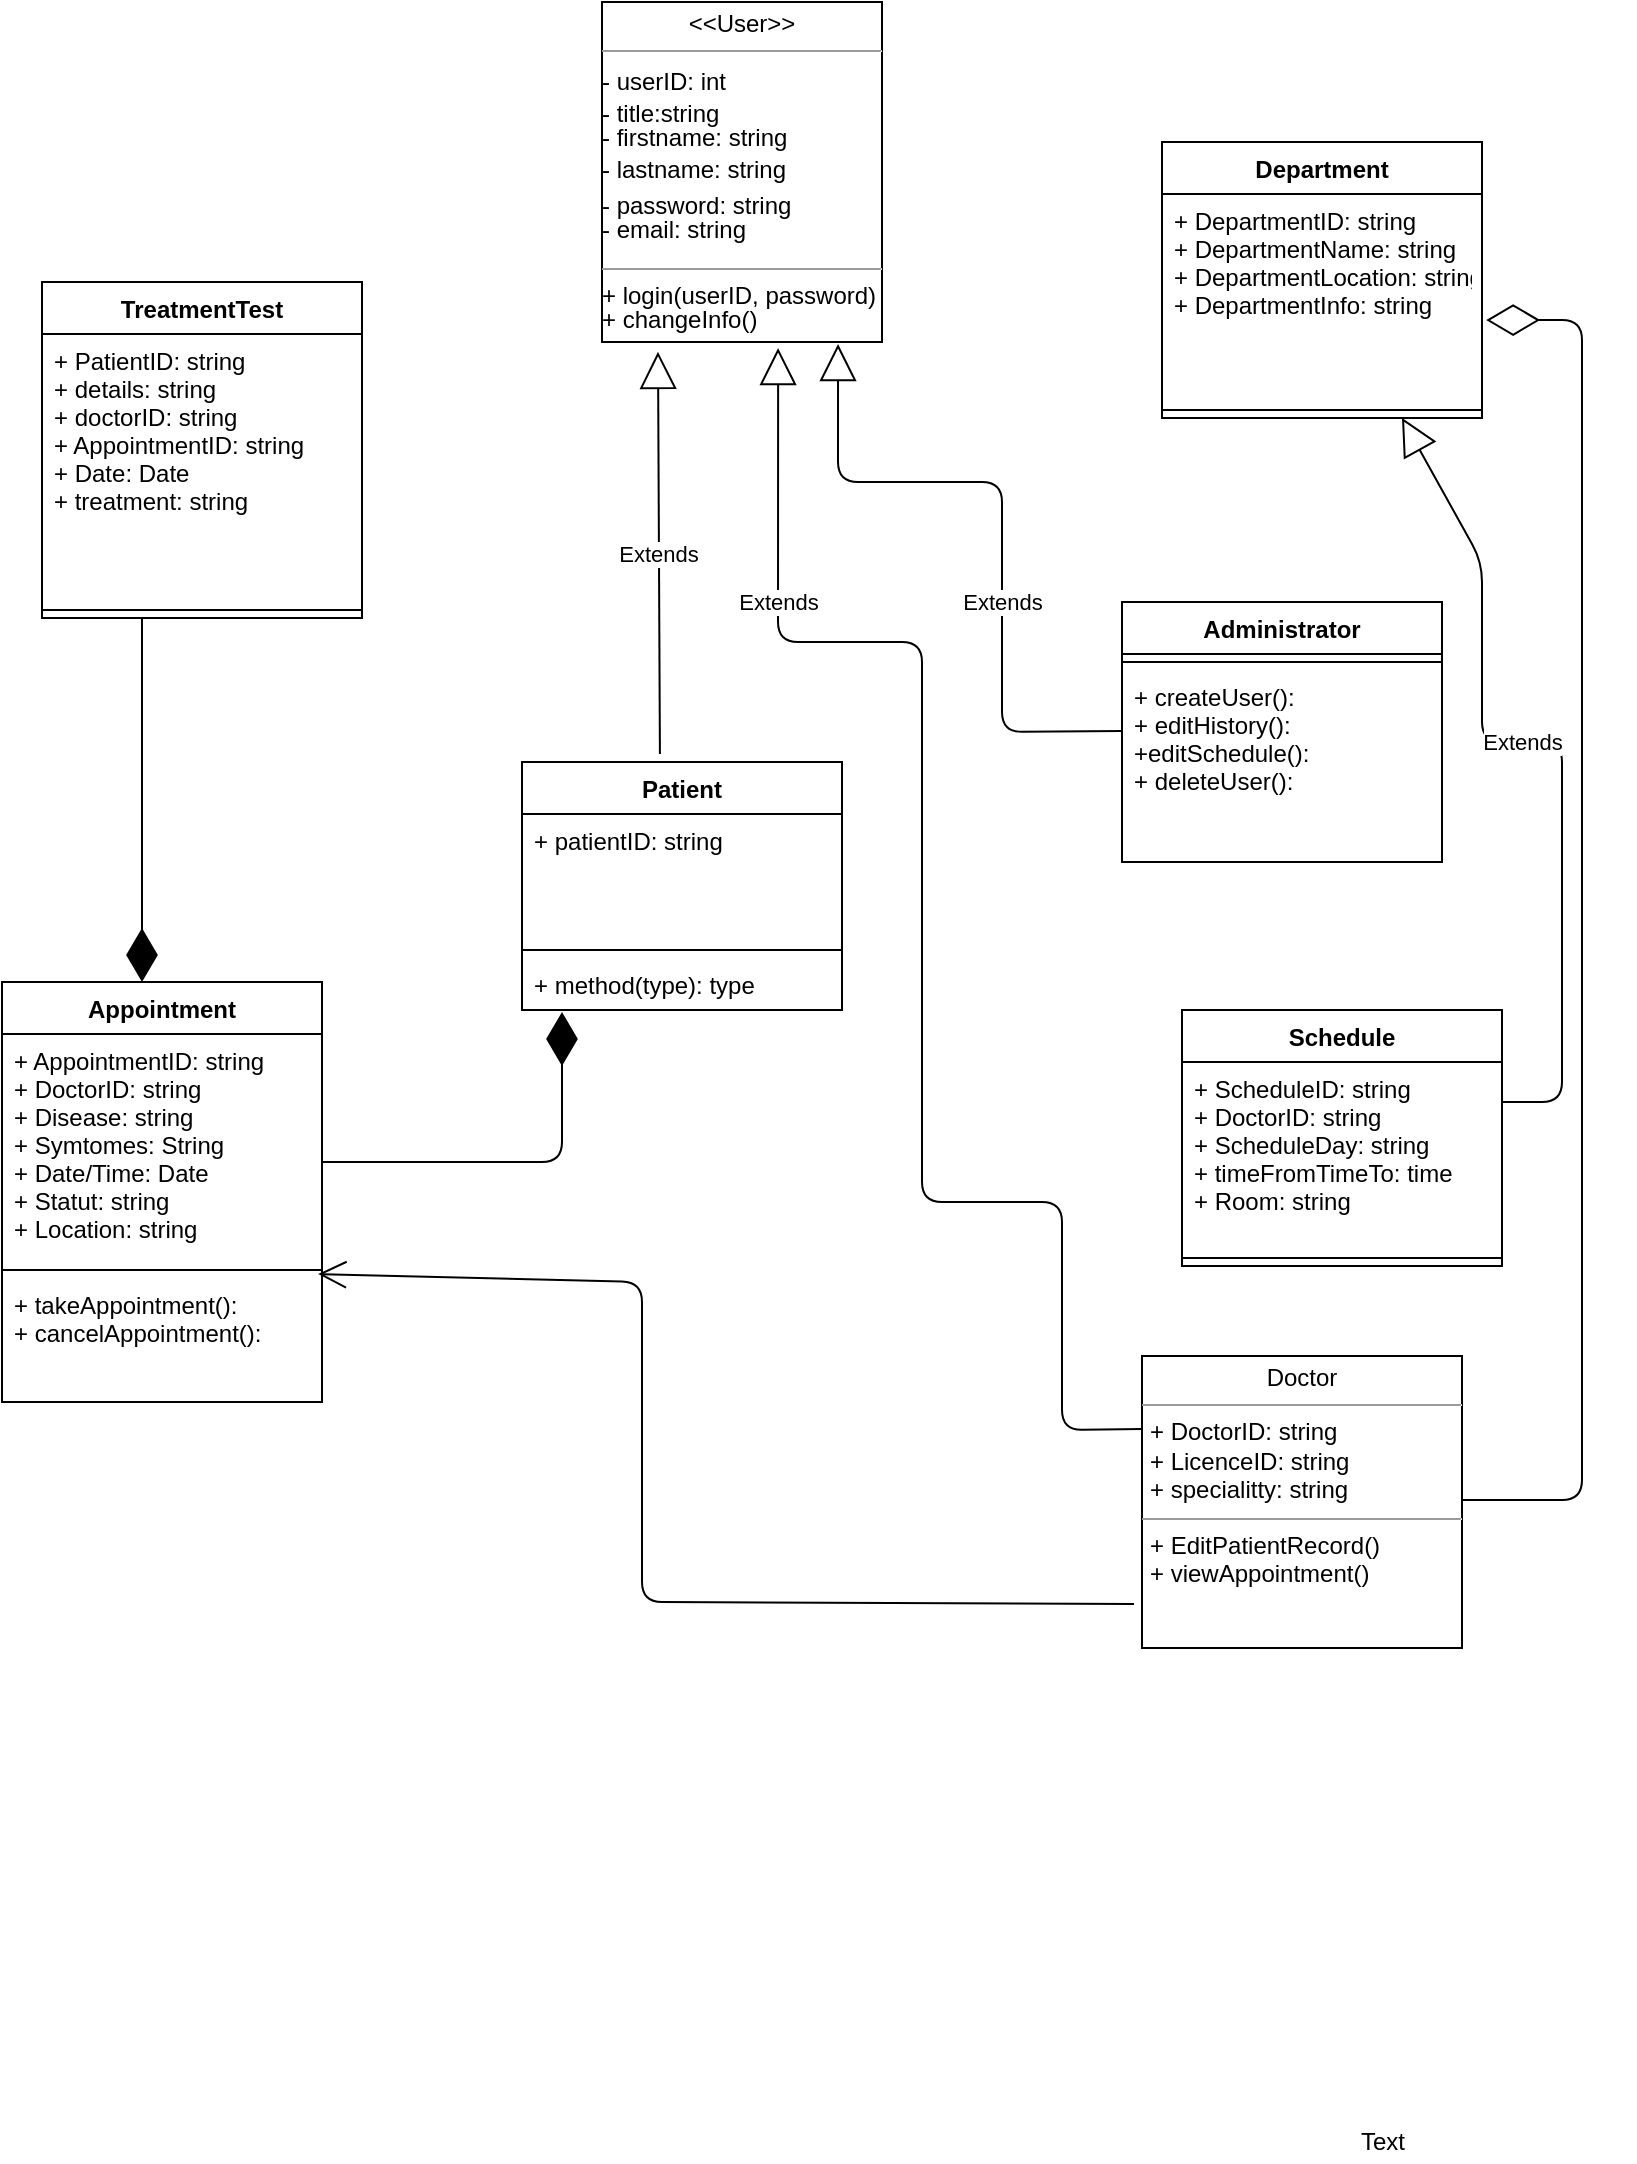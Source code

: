<mxfile version="14.9.9" type="github">
  <diagram id="Xd4-m33NYRQMTFhYry9B" name="Page-1">
    <mxGraphModel dx="868" dy="1595" grid="1" gridSize="10" guides="1" tooltips="1" connect="1" arrows="1" fold="1" page="1" pageScale="1" pageWidth="850" pageHeight="1100" math="0" shadow="0">
      <root>
        <mxCell id="0" />
        <mxCell id="1" parent="0" />
        <mxCell id="VfjuC-JVgPT5PHDGl36w-2" value="&lt;p style=&quot;margin: 0px ; margin-top: 4px ; text-align: center&quot;&gt;&amp;lt;&amp;lt;User&amp;gt;&amp;gt;&lt;br&gt;&lt;/p&gt;&lt;hr size=&quot;1&quot;&gt;&lt;div style=&quot;height: 2px&quot;&gt;&amp;nbsp;&lt;br&gt;&lt;/div&gt;&lt;div style=&quot;height: 2px&quot;&gt;- userID: int&lt;/div&gt;&lt;div style=&quot;height: 2px&quot;&gt;&lt;br&gt;&lt;/div&gt;&lt;div style=&quot;height: 2px&quot;&gt;&lt;br&gt;&lt;/div&gt;&lt;div style=&quot;height: 2px&quot;&gt;&lt;br&gt;&lt;/div&gt;&lt;div style=&quot;height: 2px&quot;&gt;&lt;br&gt;&lt;/div&gt;&lt;div style=&quot;height: 2px&quot;&gt;&lt;br&gt;&lt;/div&gt;&lt;div style=&quot;height: 2px&quot;&gt;&lt;br&gt;&lt;/div&gt;&lt;div style=&quot;height: 2px&quot;&gt;&lt;br&gt;&lt;/div&gt;&lt;div style=&quot;height: 2px&quot;&gt;- title:string&lt;/div&gt;&lt;div style=&quot;height: 2px&quot;&gt;&lt;br&gt;&lt;/div&gt;&lt;div style=&quot;height: 2px&quot;&gt;&lt;br&gt;&lt;/div&gt;&lt;div style=&quot;height: 2px&quot;&gt;&lt;br&gt;&lt;/div&gt;&lt;div style=&quot;height: 2px&quot;&gt;&lt;br&gt;&lt;/div&gt;&lt;div style=&quot;height: 2px&quot;&gt;&lt;br&gt;&lt;/div&gt;&lt;div style=&quot;height: 2px&quot;&gt;- firstname: string&lt;/div&gt;&lt;div style=&quot;height: 2px&quot;&gt;&lt;br&gt;&lt;/div&gt;&lt;div style=&quot;height: 2px&quot;&gt;&lt;br&gt;&lt;/div&gt;&lt;div style=&quot;height: 2px&quot;&gt;&lt;br&gt;&lt;/div&gt;&lt;div style=&quot;height: 2px&quot;&gt;&lt;br&gt;&lt;/div&gt;&lt;div style=&quot;height: 2px&quot;&gt;&lt;br&gt;&lt;/div&gt;&lt;div style=&quot;height: 2px&quot;&gt;&lt;br&gt;&lt;/div&gt;&lt;div style=&quot;height: 2px&quot;&gt;&amp;nbsp;&lt;br&gt;&lt;/div&gt;&lt;div style=&quot;height: 2px&quot;&gt;- lastname: string&lt;/div&gt;&lt;div style=&quot;height: 2px&quot;&gt;&lt;br&gt;&lt;/div&gt;&lt;div style=&quot;height: 2px&quot;&gt;&lt;br&gt;&lt;/div&gt;&lt;div style=&quot;height: 2px&quot;&gt;&lt;br&gt;&lt;/div&gt;&lt;div style=&quot;height: 2px&quot;&gt;&lt;br&gt;&lt;/div&gt;&lt;div style=&quot;height: 2px&quot;&gt;&lt;br&gt;&lt;/div&gt;&lt;div style=&quot;height: 2px&quot;&gt;&lt;br&gt;&lt;/div&gt;&lt;div style=&quot;height: 2px&quot;&gt;&amp;nbsp;&lt;br&gt;&lt;/div&gt;&lt;div style=&quot;height: 2px&quot;&gt;&amp;nbsp; &lt;br&gt;&lt;/div&gt;&lt;div style=&quot;height: 2px&quot;&gt;- password: string&lt;br&gt;&lt;/div&gt;&lt;div style=&quot;height: 2px&quot;&gt;&lt;br&gt;&lt;/div&gt;&lt;div style=&quot;height: 2px&quot;&gt;&lt;br&gt;&lt;/div&gt;&lt;div style=&quot;height: 2px&quot;&gt;&lt;br&gt;&lt;/div&gt;&lt;div style=&quot;height: 2px&quot;&gt;&lt;br&gt;&lt;/div&gt;&lt;div style=&quot;height: 2px&quot;&gt;&lt;br&gt;&lt;/div&gt;&lt;div style=&quot;height: 2px&quot;&gt;- email: string&lt;/div&gt;&lt;div style=&quot;height: 2px&quot;&gt;&lt;br&gt;&lt;/div&gt;&lt;div style=&quot;height: 2px&quot;&gt;&lt;br&gt;&lt;/div&gt;&lt;div style=&quot;height: 2px&quot;&gt;&lt;br&gt;&lt;/div&gt;&lt;div style=&quot;height: 2px&quot;&gt;&lt;br&gt;&lt;/div&gt;&lt;div style=&quot;height: 2px&quot;&gt;&lt;br&gt;&lt;/div&gt;&lt;div style=&quot;height: 2px&quot;&gt;&lt;br&gt;&lt;/div&gt;&lt;div style=&quot;height: 2px&quot;&gt;&lt;br&gt;&lt;/div&gt;&lt;div style=&quot;height: 2px&quot;&gt;&lt;br&gt;&lt;/div&gt;&lt;div style=&quot;height: 2px&quot;&gt;&lt;br&gt;&lt;/div&gt;&lt;hr size=&quot;1&quot;&gt;&lt;div style=&quot;height: 2px&quot;&gt;+ login(userID, password)&lt;/div&gt;&lt;div style=&quot;height: 2px&quot;&gt;&lt;br&gt;&lt;/div&gt;&lt;div style=&quot;height: 2px&quot;&gt;&lt;br&gt;&lt;/div&gt;&lt;div style=&quot;height: 2px&quot;&gt;&lt;br&gt;&lt;/div&gt;&lt;div style=&quot;height: 2px&quot;&gt;&lt;br&gt;&lt;/div&gt;&lt;div style=&quot;height: 2px&quot;&gt;&amp;nbsp;&lt;br&gt;&lt;/div&gt;&lt;div style=&quot;height: 2px&quot;&gt;+ changeInfo()&lt;br&gt;&lt;/div&gt;" style="verticalAlign=top;align=left;overflow=fill;fontSize=12;fontFamily=Helvetica;html=1;" vertex="1" parent="1">
          <mxGeometry x="320" y="-200" width="140" height="170" as="geometry" />
        </mxCell>
        <mxCell id="VfjuC-JVgPT5PHDGl36w-3" value="Patient" style="swimlane;fontStyle=1;align=center;verticalAlign=top;childLayout=stackLayout;horizontal=1;startSize=26;horizontalStack=0;resizeParent=1;resizeParentMax=0;resizeLast=0;collapsible=1;marginBottom=0;" vertex="1" parent="1">
          <mxGeometry x="280" y="180" width="160" height="124" as="geometry" />
        </mxCell>
        <mxCell id="VfjuC-JVgPT5PHDGl36w-4" value="+ patientID: string&#xa;" style="text;strokeColor=none;fillColor=none;align=left;verticalAlign=top;spacingLeft=4;spacingRight=4;overflow=hidden;rotatable=0;points=[[0,0.5],[1,0.5]];portConstraint=eastwest;" vertex="1" parent="VfjuC-JVgPT5PHDGl36w-3">
          <mxGeometry y="26" width="160" height="64" as="geometry" />
        </mxCell>
        <mxCell id="VfjuC-JVgPT5PHDGl36w-5" value="" style="line;strokeWidth=1;fillColor=none;align=left;verticalAlign=middle;spacingTop=-1;spacingLeft=3;spacingRight=3;rotatable=0;labelPosition=right;points=[];portConstraint=eastwest;" vertex="1" parent="VfjuC-JVgPT5PHDGl36w-3">
          <mxGeometry y="90" width="160" height="8" as="geometry" />
        </mxCell>
        <mxCell id="VfjuC-JVgPT5PHDGl36w-6" value="+ method(type): type" style="text;strokeColor=none;fillColor=none;align=left;verticalAlign=top;spacingLeft=4;spacingRight=4;overflow=hidden;rotatable=0;points=[[0,0.5],[1,0.5]];portConstraint=eastwest;" vertex="1" parent="VfjuC-JVgPT5PHDGl36w-3">
          <mxGeometry y="98" width="160" height="26" as="geometry" />
        </mxCell>
        <mxCell id="VfjuC-JVgPT5PHDGl36w-14" value="Administrator" style="swimlane;fontStyle=1;align=center;verticalAlign=top;childLayout=stackLayout;horizontal=1;startSize=26;horizontalStack=0;resizeParent=1;resizeParentMax=0;resizeLast=0;collapsible=1;marginBottom=0;" vertex="1" parent="1">
          <mxGeometry x="580" y="100" width="160" height="130" as="geometry" />
        </mxCell>
        <mxCell id="VfjuC-JVgPT5PHDGl36w-16" value="" style="line;strokeWidth=1;fillColor=none;align=left;verticalAlign=middle;spacingTop=-1;spacingLeft=3;spacingRight=3;rotatable=0;labelPosition=right;points=[];portConstraint=eastwest;" vertex="1" parent="VfjuC-JVgPT5PHDGl36w-14">
          <mxGeometry y="26" width="160" height="8" as="geometry" />
        </mxCell>
        <mxCell id="VfjuC-JVgPT5PHDGl36w-69" value="Extends" style="endArrow=block;endSize=16;endFill=0;html=1;entryX=0.843;entryY=1.006;entryDx=0;entryDy=0;entryPerimeter=0;" edge="1" parent="VfjuC-JVgPT5PHDGl36w-14" target="VfjuC-JVgPT5PHDGl36w-2">
          <mxGeometry x="-0.256" width="160" relative="1" as="geometry">
            <mxPoint y="64.5" as="sourcePoint" />
            <mxPoint x="160" y="64.5" as="targetPoint" />
            <Array as="points">
              <mxPoint x="-60" y="65" />
              <mxPoint x="-60" y="-60" />
              <mxPoint x="-142" y="-60" />
            </Array>
            <mxPoint as="offset" />
          </mxGeometry>
        </mxCell>
        <mxCell id="VfjuC-JVgPT5PHDGl36w-17" value="+ createUser():&#xa;+ editHistory():&#xa;+editSchedule():&#xa;+ deleteUser():&#xa;&#xa;" style="text;strokeColor=none;fillColor=none;align=left;verticalAlign=top;spacingLeft=4;spacingRight=4;overflow=hidden;rotatable=0;points=[[0,0.5],[1,0.5]];portConstraint=eastwest;" vertex="1" parent="VfjuC-JVgPT5PHDGl36w-14">
          <mxGeometry y="34" width="160" height="96" as="geometry" />
        </mxCell>
        <mxCell id="VfjuC-JVgPT5PHDGl36w-18" value="Department" style="swimlane;fontStyle=1;align=center;verticalAlign=top;childLayout=stackLayout;horizontal=1;startSize=26;horizontalStack=0;resizeParent=1;resizeParentMax=0;resizeLast=0;collapsible=1;marginBottom=0;" vertex="1" parent="1">
          <mxGeometry x="600" y="-130" width="160" height="138" as="geometry" />
        </mxCell>
        <mxCell id="VfjuC-JVgPT5PHDGl36w-19" value="+ DepartmentID: string&#xa;+ DepartmentName: string&#xa;+ DepartmentLocation: string&#xa;+ DepartmentInfo: string&#xa;" style="text;strokeColor=none;fillColor=none;align=left;verticalAlign=top;spacingLeft=4;spacingRight=4;overflow=hidden;rotatable=0;points=[[0,0.5],[1,0.5]];portConstraint=eastwest;" vertex="1" parent="VfjuC-JVgPT5PHDGl36w-18">
          <mxGeometry y="26" width="160" height="104" as="geometry" />
        </mxCell>
        <mxCell id="VfjuC-JVgPT5PHDGl36w-20" value="" style="line;strokeWidth=1;fillColor=none;align=left;verticalAlign=middle;spacingTop=-1;spacingLeft=3;spacingRight=3;rotatable=0;labelPosition=right;points=[];portConstraint=eastwest;" vertex="1" parent="VfjuC-JVgPT5PHDGl36w-18">
          <mxGeometry y="130" width="160" height="8" as="geometry" />
        </mxCell>
        <mxCell id="VfjuC-JVgPT5PHDGl36w-32" value="Text" style="text;html=1;align=center;verticalAlign=middle;resizable=0;points=[];autosize=1;strokeColor=none;" vertex="1" parent="1">
          <mxGeometry x="690" y="860" width="40" height="20" as="geometry" />
        </mxCell>
        <mxCell id="VfjuC-JVgPT5PHDGl36w-35" value="Appointment" style="swimlane;fontStyle=1;align=center;verticalAlign=top;childLayout=stackLayout;horizontal=1;startSize=26;horizontalStack=0;resizeParent=1;resizeParentMax=0;resizeLast=0;collapsible=1;marginBottom=0;" vertex="1" parent="1">
          <mxGeometry x="20" y="290" width="160" height="210" as="geometry" />
        </mxCell>
        <mxCell id="VfjuC-JVgPT5PHDGl36w-36" value="+ AppointmentID: string&#xa;+ DoctorID: string&#xa;+ Disease: string&#xa;+ Symtomes: String&#xa;+ Date/Time: Date&#xa;+ Statut: string&#xa;+ Location: string&#xa;&#xa;&#xa;&#xa;&#xa;" style="text;strokeColor=none;fillColor=none;align=left;verticalAlign=top;spacingLeft=4;spacingRight=4;overflow=hidden;rotatable=0;points=[[0,0.5],[1,0.5]];portConstraint=eastwest;" vertex="1" parent="VfjuC-JVgPT5PHDGl36w-35">
          <mxGeometry y="26" width="160" height="114" as="geometry" />
        </mxCell>
        <mxCell id="VfjuC-JVgPT5PHDGl36w-37" value="" style="line;strokeWidth=1;fillColor=none;align=left;verticalAlign=middle;spacingTop=-1;spacingLeft=3;spacingRight=3;rotatable=0;labelPosition=right;points=[];portConstraint=eastwest;" vertex="1" parent="VfjuC-JVgPT5PHDGl36w-35">
          <mxGeometry y="140" width="160" height="8" as="geometry" />
        </mxCell>
        <mxCell id="VfjuC-JVgPT5PHDGl36w-38" value="+ takeAppointment():&#xa;+ cancelAppointment():&#xa;" style="text;strokeColor=none;fillColor=none;align=left;verticalAlign=top;spacingLeft=4;spacingRight=4;overflow=hidden;rotatable=0;points=[[0,0.5],[1,0.5]];portConstraint=eastwest;" vertex="1" parent="VfjuC-JVgPT5PHDGl36w-35">
          <mxGeometry y="148" width="160" height="62" as="geometry" />
        </mxCell>
        <mxCell id="VfjuC-JVgPT5PHDGl36w-39" value="Schedule" style="swimlane;fontStyle=1;align=center;verticalAlign=top;childLayout=stackLayout;horizontal=1;startSize=26;horizontalStack=0;resizeParent=1;resizeParentMax=0;resizeLast=0;collapsible=1;marginBottom=0;" vertex="1" parent="1">
          <mxGeometry x="610" y="304" width="160" height="128" as="geometry" />
        </mxCell>
        <mxCell id="VfjuC-JVgPT5PHDGl36w-40" value="+ ScheduleID: string &#xa;+ DoctorID: string&#xa;+ ScheduleDay: string&#xa;+ timeFromTimeTo: time&#xa;+ Room: string&#xa;" style="text;strokeColor=none;fillColor=none;align=left;verticalAlign=top;spacingLeft=4;spacingRight=4;overflow=hidden;rotatable=0;points=[[0,0.5],[1,0.5]];portConstraint=eastwest;" vertex="1" parent="VfjuC-JVgPT5PHDGl36w-39">
          <mxGeometry y="26" width="160" height="94" as="geometry" />
        </mxCell>
        <mxCell id="VfjuC-JVgPT5PHDGl36w-41" value="" style="line;strokeWidth=1;fillColor=none;align=left;verticalAlign=middle;spacingTop=-1;spacingLeft=3;spacingRight=3;rotatable=0;labelPosition=right;points=[];portConstraint=eastwest;" vertex="1" parent="VfjuC-JVgPT5PHDGl36w-39">
          <mxGeometry y="120" width="160" height="8" as="geometry" />
        </mxCell>
        <mxCell id="VfjuC-JVgPT5PHDGl36w-43" value="TreatmentTest" style="swimlane;fontStyle=1;align=center;verticalAlign=top;childLayout=stackLayout;horizontal=1;startSize=26;horizontalStack=0;resizeParent=1;resizeParentMax=0;resizeLast=0;collapsible=1;marginBottom=0;" vertex="1" parent="1">
          <mxGeometry x="40" y="-60" width="160" height="168" as="geometry" />
        </mxCell>
        <mxCell id="VfjuC-JVgPT5PHDGl36w-44" value="+ PatientID: string&#xa;+ details: string&#xa;+ doctorID: string&#xa;+ AppointmentID: string&#xa;+ Date: Date&#xa;+ treatment: string&#xa;&#xa;" style="text;strokeColor=none;fillColor=none;align=left;verticalAlign=top;spacingLeft=4;spacingRight=4;overflow=hidden;rotatable=0;points=[[0,0.5],[1,0.5]];portConstraint=eastwest;" vertex="1" parent="VfjuC-JVgPT5PHDGl36w-43">
          <mxGeometry y="26" width="160" height="134" as="geometry" />
        </mxCell>
        <mxCell id="VfjuC-JVgPT5PHDGl36w-45" value="" style="line;strokeWidth=1;fillColor=none;align=left;verticalAlign=middle;spacingTop=-1;spacingLeft=3;spacingRight=3;rotatable=0;labelPosition=right;points=[];portConstraint=eastwest;" vertex="1" parent="VfjuC-JVgPT5PHDGl36w-43">
          <mxGeometry y="160" width="160" height="8" as="geometry" />
        </mxCell>
        <mxCell id="VfjuC-JVgPT5PHDGl36w-51" value="" style="endArrow=diamondThin;endFill=1;endSize=24;html=1;entryX=0.125;entryY=1.038;entryDx=0;entryDy=0;entryPerimeter=0;" edge="1" parent="1" target="VfjuC-JVgPT5PHDGl36w-6">
          <mxGeometry width="160" relative="1" as="geometry">
            <mxPoint x="180" y="380" as="sourcePoint" />
            <mxPoint x="360" y="310" as="targetPoint" />
            <Array as="points">
              <mxPoint x="240" y="380" />
              <mxPoint x="300" y="380" />
            </Array>
          </mxGeometry>
        </mxCell>
        <mxCell id="VfjuC-JVgPT5PHDGl36w-12" value="&lt;p style=&quot;margin: 0px ; margin-top: 4px ; text-align: center&quot;&gt;Doctor&lt;br&gt;&lt;/p&gt;&lt;hr size=&quot;1&quot;&gt;&lt;p style=&quot;margin: 0px ; margin-left: 4px&quot;&gt;+ DoctorID: string&lt;/p&gt;&lt;p style=&quot;margin: 0px ; margin-left: 4px&quot;&gt;+ LicenceID: string&lt;/p&gt;&lt;p style=&quot;margin: 0px ; margin-left: 4px&quot;&gt;+ specialitty: string&lt;br&gt;&lt;/p&gt;&lt;hr size=&quot;1&quot;&gt;&lt;p style=&quot;margin: 0px ; margin-left: 4px&quot;&gt;+ EditPatientRecord()&lt;/p&gt;&lt;p style=&quot;margin: 0px ; margin-left: 4px&quot;&gt;+ viewAppointment()&lt;br&gt;&lt;/p&gt;" style="verticalAlign=top;align=left;overflow=fill;fontSize=12;fontFamily=Helvetica;html=1;" vertex="1" parent="1">
          <mxGeometry x="590" y="477" width="160" height="146" as="geometry" />
        </mxCell>
        <mxCell id="VfjuC-JVgPT5PHDGl36w-66" value="" style="endArrow=diamondThin;endFill=1;endSize=24;html=1;" edge="1" parent="1">
          <mxGeometry width="160" relative="1" as="geometry">
            <mxPoint x="90" y="108" as="sourcePoint" />
            <mxPoint x="90" y="290" as="targetPoint" />
          </mxGeometry>
        </mxCell>
        <mxCell id="VfjuC-JVgPT5PHDGl36w-67" value="Extends" style="endArrow=block;endSize=16;endFill=0;html=1;exitX=0.431;exitY=-0.032;exitDx=0;exitDy=0;exitPerimeter=0;entryX=0.2;entryY=1.029;entryDx=0;entryDy=0;entryPerimeter=0;" edge="1" parent="1" source="VfjuC-JVgPT5PHDGl36w-3" target="VfjuC-JVgPT5PHDGl36w-2">
          <mxGeometry width="160" relative="1" as="geometry">
            <mxPoint x="320" y="20" as="sourcePoint" />
            <mxPoint x="480" y="20" as="targetPoint" />
          </mxGeometry>
        </mxCell>
        <mxCell id="VfjuC-JVgPT5PHDGl36w-68" value="Extends" style="endArrow=block;endSize=16;endFill=0;html=1;entryX=0.629;entryY=1.018;entryDx=0;entryDy=0;entryPerimeter=0;exitX=0;exitY=0.25;exitDx=0;exitDy=0;" edge="1" parent="1" source="VfjuC-JVgPT5PHDGl36w-12" target="VfjuC-JVgPT5PHDGl36w-2">
          <mxGeometry x="0.649" width="160" relative="1" as="geometry">
            <mxPoint x="480" y="340" as="sourcePoint" />
            <mxPoint x="490" as="targetPoint" />
            <Array as="points">
              <mxPoint x="550" y="514" />
              <mxPoint x="550" y="450" />
              <mxPoint x="550" y="400" />
              <mxPoint x="480" y="400" />
              <mxPoint x="480" y="120" />
              <mxPoint x="408" y="120" />
            </Array>
            <mxPoint as="offset" />
          </mxGeometry>
        </mxCell>
        <mxCell id="VfjuC-JVgPT5PHDGl36w-71" value="Extends" style="endArrow=block;endSize=16;endFill=0;html=1;entryX=0.75;entryY=1;entryDx=0;entryDy=0;" edge="1" parent="1" target="VfjuC-JVgPT5PHDGl36w-18">
          <mxGeometry x="0.089" width="160" relative="1" as="geometry">
            <mxPoint x="770" y="350" as="sourcePoint" />
            <mxPoint x="750" y="10" as="targetPoint" />
            <Array as="points">
              <mxPoint x="800" y="350" />
              <mxPoint x="800" y="170" />
              <mxPoint x="760" y="170" />
              <mxPoint x="760" y="80" />
            </Array>
            <mxPoint as="offset" />
          </mxGeometry>
        </mxCell>
        <mxCell id="VfjuC-JVgPT5PHDGl36w-73" value="" style="endArrow=diamondThin;endFill=0;endSize=24;html=1;entryX=1.013;entryY=0.606;entryDx=0;entryDy=0;entryPerimeter=0;" edge="1" parent="1" target="VfjuC-JVgPT5PHDGl36w-19">
          <mxGeometry width="160" relative="1" as="geometry">
            <mxPoint x="750" y="549" as="sourcePoint" />
            <mxPoint x="800" y="-82" as="targetPoint" />
            <Array as="points">
              <mxPoint x="810" y="549" />
              <mxPoint x="810" y="240" />
              <mxPoint x="810" y="-41" />
            </Array>
          </mxGeometry>
        </mxCell>
        <mxCell id="VfjuC-JVgPT5PHDGl36w-74" value="" style="endArrow=open;endFill=1;endSize=12;html=1;entryX=0.988;entryY=-0.032;entryDx=0;entryDy=0;entryPerimeter=0;exitX=-0.025;exitY=0.849;exitDx=0;exitDy=0;exitPerimeter=0;" edge="1" parent="1" source="VfjuC-JVgPT5PHDGl36w-12" target="VfjuC-JVgPT5PHDGl36w-38">
          <mxGeometry width="160" relative="1" as="geometry">
            <mxPoint x="590" y="590" as="sourcePoint" />
            <mxPoint x="750" y="590" as="targetPoint" />
            <Array as="points">
              <mxPoint x="340" y="600" />
              <mxPoint x="340" y="440" />
            </Array>
          </mxGeometry>
        </mxCell>
      </root>
    </mxGraphModel>
  </diagram>
</mxfile>
